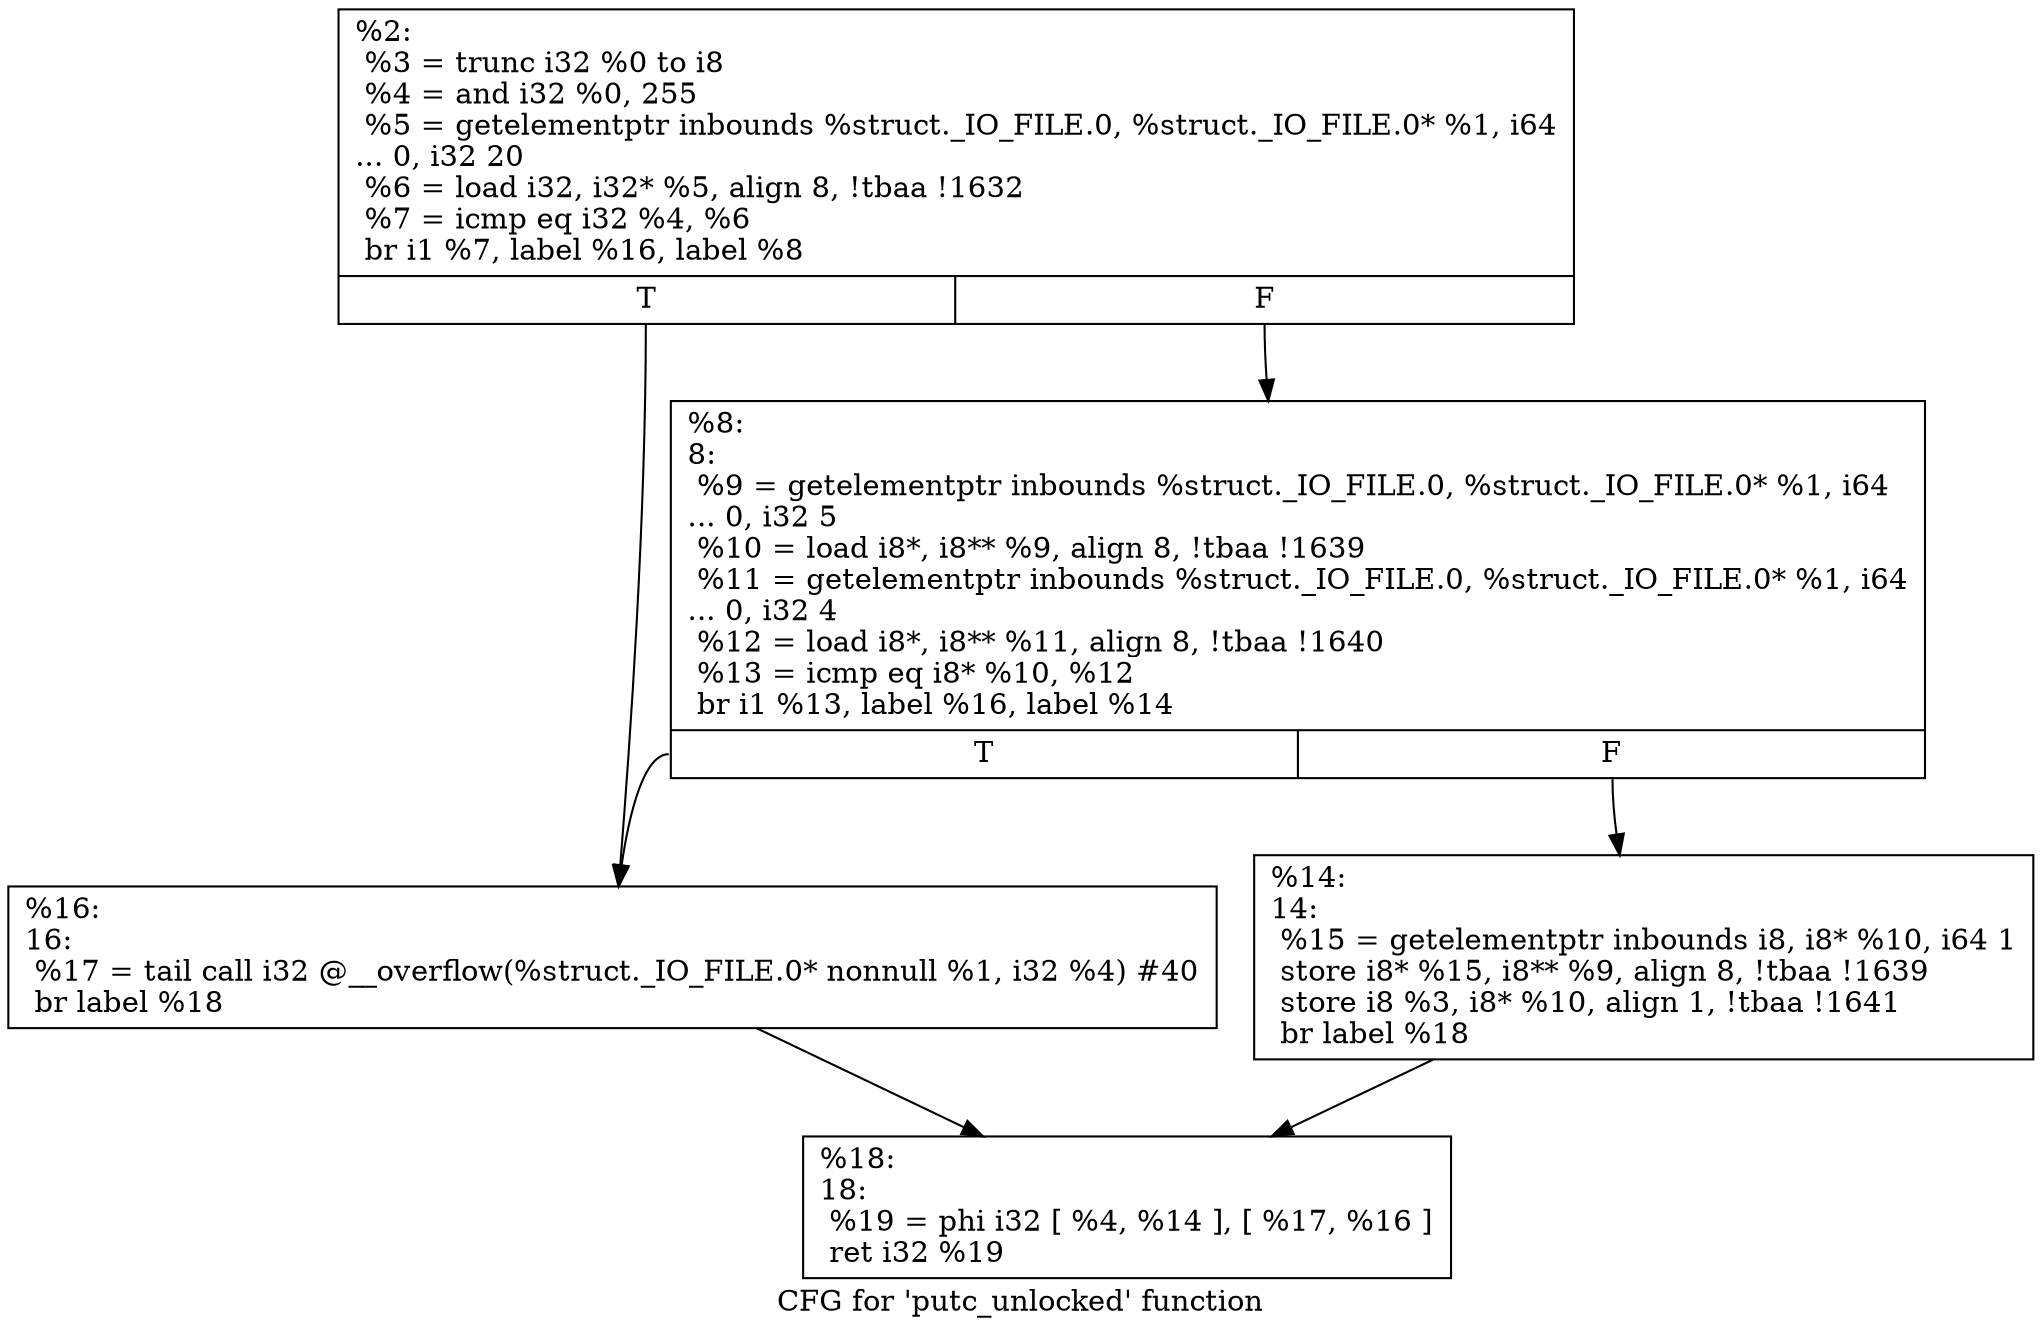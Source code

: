 digraph "CFG for 'putc_unlocked' function" {
	label="CFG for 'putc_unlocked' function";

	Node0x1fa8410 [shape=record,label="{%2:\l  %3 = trunc i32 %0 to i8\l  %4 = and i32 %0, 255\l  %5 = getelementptr inbounds %struct._IO_FILE.0, %struct._IO_FILE.0* %1, i64\l... 0, i32 20\l  %6 = load i32, i32* %5, align 8, !tbaa !1632\l  %7 = icmp eq i32 %4, %6\l  br i1 %7, label %16, label %8\l|{<s0>T|<s1>F}}"];
	Node0x1fa8410:s0 -> Node0x1fa8560;
	Node0x1fa8410:s1 -> Node0x1fa84c0;
	Node0x1fa84c0 [shape=record,label="{%8:\l8:                                                \l  %9 = getelementptr inbounds %struct._IO_FILE.0, %struct._IO_FILE.0* %1, i64\l... 0, i32 5\l  %10 = load i8*, i8** %9, align 8, !tbaa !1639\l  %11 = getelementptr inbounds %struct._IO_FILE.0, %struct._IO_FILE.0* %1, i64\l... 0, i32 4\l  %12 = load i8*, i8** %11, align 8, !tbaa !1640\l  %13 = icmp eq i8* %10, %12\l  br i1 %13, label %16, label %14\l|{<s0>T|<s1>F}}"];
	Node0x1fa84c0:s0 -> Node0x1fa8560;
	Node0x1fa84c0:s1 -> Node0x1fa8510;
	Node0x1fa8510 [shape=record,label="{%14:\l14:                                               \l  %15 = getelementptr inbounds i8, i8* %10, i64 1\l  store i8* %15, i8** %9, align 8, !tbaa !1639\l  store i8 %3, i8* %10, align 1, !tbaa !1641\l  br label %18\l}"];
	Node0x1fa8510 -> Node0x1fa85b0;
	Node0x1fa8560 [shape=record,label="{%16:\l16:                                               \l  %17 = tail call i32 @__overflow(%struct._IO_FILE.0* nonnull %1, i32 %4) #40\l  br label %18\l}"];
	Node0x1fa8560 -> Node0x1fa85b0;
	Node0x1fa85b0 [shape=record,label="{%18:\l18:                                               \l  %19 = phi i32 [ %4, %14 ], [ %17, %16 ]\l  ret i32 %19\l}"];
}
